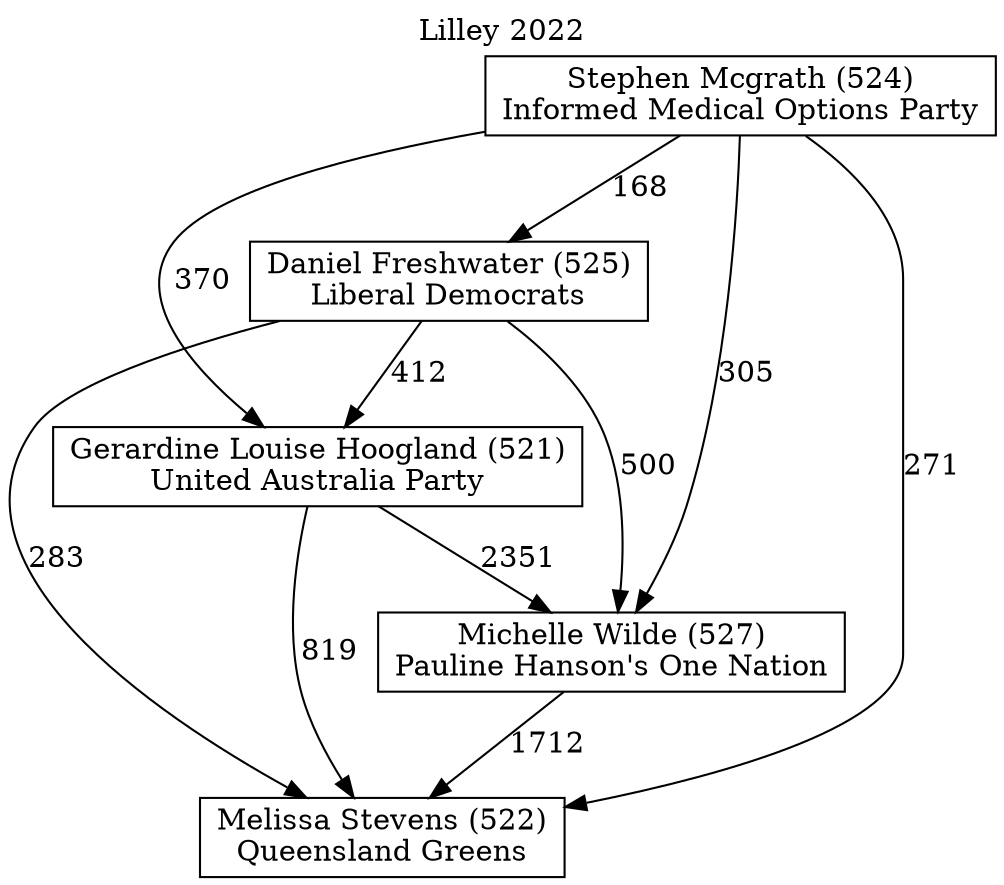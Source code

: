 // House preference flow
digraph "Melissa Stevens (522)_Lilley_2022" {
	graph [label="Lilley 2022" labelloc=t mclimit=10]
	node [shape=box]
	"Michelle Wilde (527)" [label="Michelle Wilde (527)
Pauline Hanson's One Nation"]
	"Stephen Mcgrath (524)" [label="Stephen Mcgrath (524)
Informed Medical Options Party"]
	"Daniel Freshwater (525)" [label="Daniel Freshwater (525)
Liberal Democrats"]
	"Gerardine Louise Hoogland (521)" [label="Gerardine Louise Hoogland (521)
United Australia Party"]
	"Melissa Stevens (522)" [label="Melissa Stevens (522)
Queensland Greens"]
	"Stephen Mcgrath (524)" -> "Michelle Wilde (527)" [label=305]
	"Daniel Freshwater (525)" -> "Michelle Wilde (527)" [label=500]
	"Stephen Mcgrath (524)" -> "Daniel Freshwater (525)" [label=168]
	"Stephen Mcgrath (524)" -> "Melissa Stevens (522)" [label=271]
	"Stephen Mcgrath (524)" -> "Gerardine Louise Hoogland (521)" [label=370]
	"Daniel Freshwater (525)" -> "Gerardine Louise Hoogland (521)" [label=412]
	"Gerardine Louise Hoogland (521)" -> "Michelle Wilde (527)" [label=2351]
	"Michelle Wilde (527)" -> "Melissa Stevens (522)" [label=1712]
	"Gerardine Louise Hoogland (521)" -> "Melissa Stevens (522)" [label=819]
	"Daniel Freshwater (525)" -> "Melissa Stevens (522)" [label=283]
}
